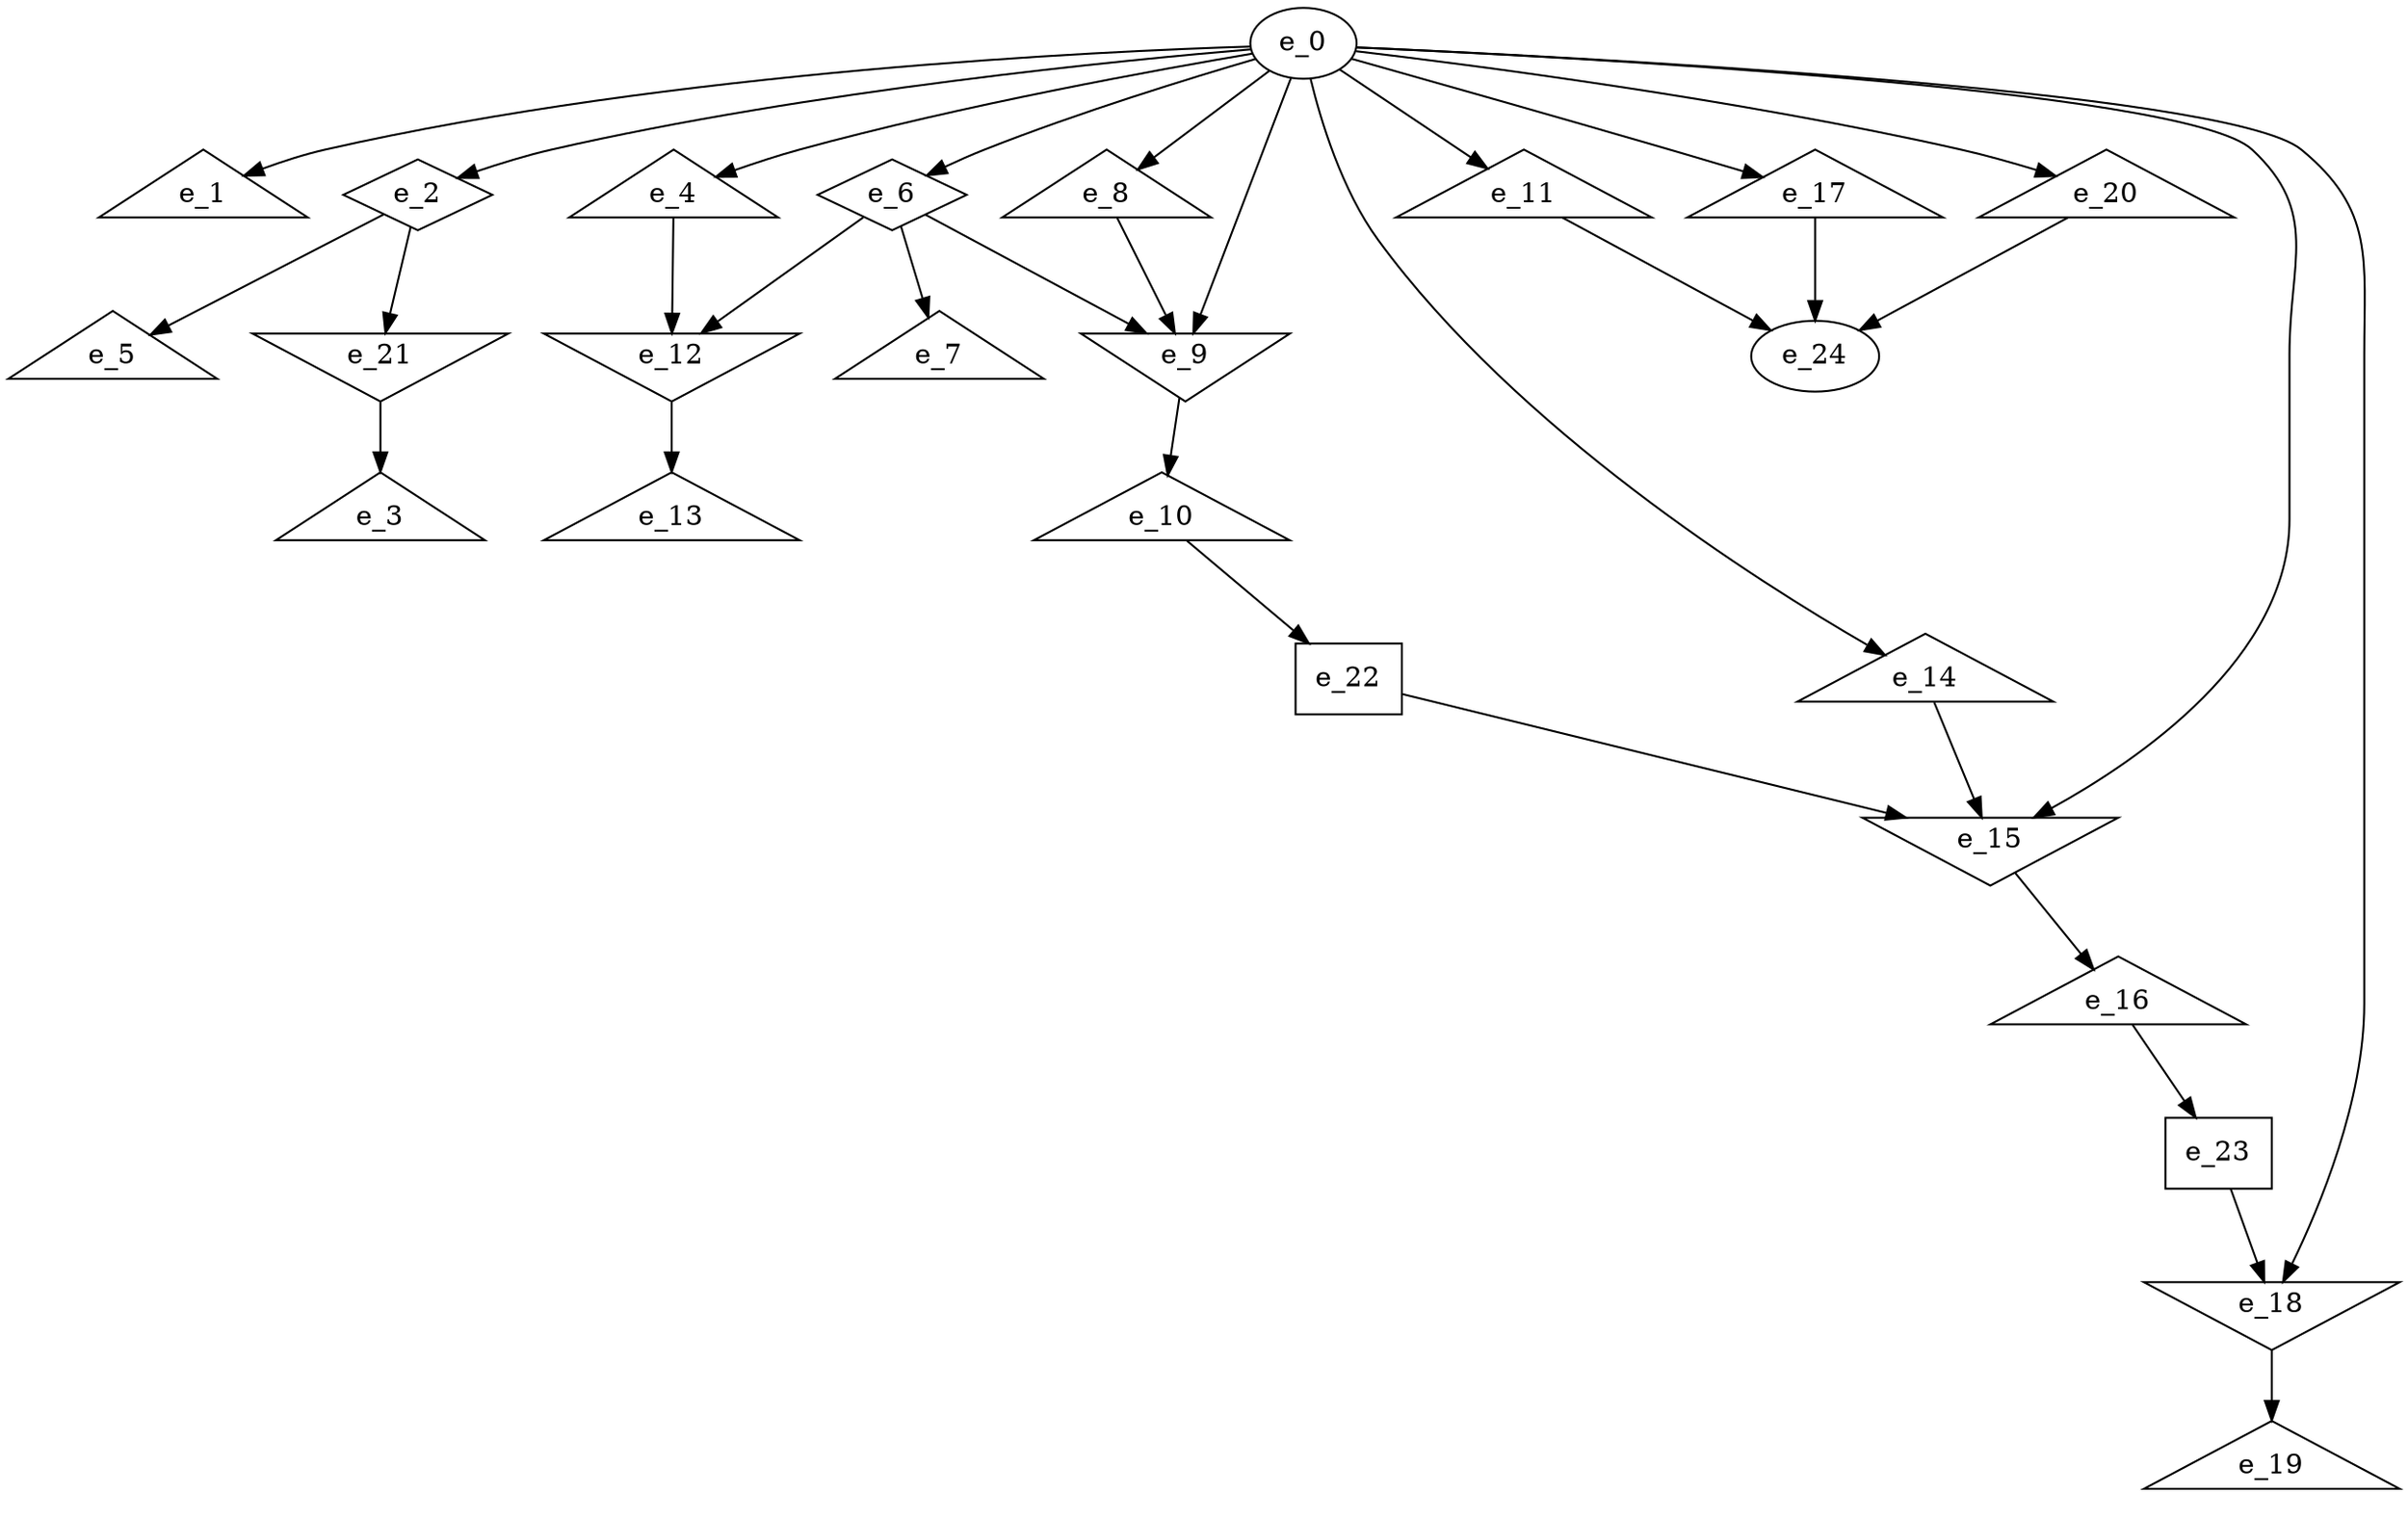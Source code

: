 digraph control_path {
  e_0: entry_node : n ;
  e_1 [shape = triangle];
  e_2 [shape = diamond];
  e_3 [shape = triangle];
  e_4 [shape = triangle];
  e_5 [shape = triangle];
  e_6 [shape = diamond];
  e_7 [shape = triangle];
  e_8 [shape = triangle];
  e_9 [shape = invtriangle];
  e_10 [shape = triangle];
  e_11 [shape = triangle];
  e_12 [shape = invtriangle];
  e_13 [shape = triangle];
  e_14 [shape = triangle];
  e_15 [shape = invtriangle];
  e_16 [shape = triangle];
  e_17 [shape = triangle];
  e_18 [shape = invtriangle];
  e_19 [shape = triangle];
  e_20 [shape = triangle];
  e_21 [shape = invtriangle];
  e_22 [shape = dot];
  e_23 [shape = dot];
  e_24: exit_node : s ;
  e_0 -> e_1;
  e_0 -> e_2;
  e_21 -> e_3;
  e_0 -> e_4;
  e_2 -> e_5;
  e_0 -> e_6;
  e_6 -> e_7;
  e_0 -> e_8;
  e_0 -> e_9;
  e_6 -> e_9;
  e_8 -> e_9;
  e_9 -> e_10;
  e_0 -> e_11;
  e_4 -> e_12;
  e_6 -> e_12;
  e_12 -> e_13;
  e_0 -> e_14;
  e_0 -> e_15;
  e_14 -> e_15;
  e_22 -> e_15;
  e_15 -> e_16;
  e_0 -> e_17;
  e_0 -> e_18;
  e_23 -> e_18;
  e_18 -> e_19;
  e_0 -> e_20;
  e_2 -> e_21;
  e_10 -> e_22;
  e_16 -> e_23;
  e_11 -> e_24;
  e_17 -> e_24;
  e_20 -> e_24;
}
